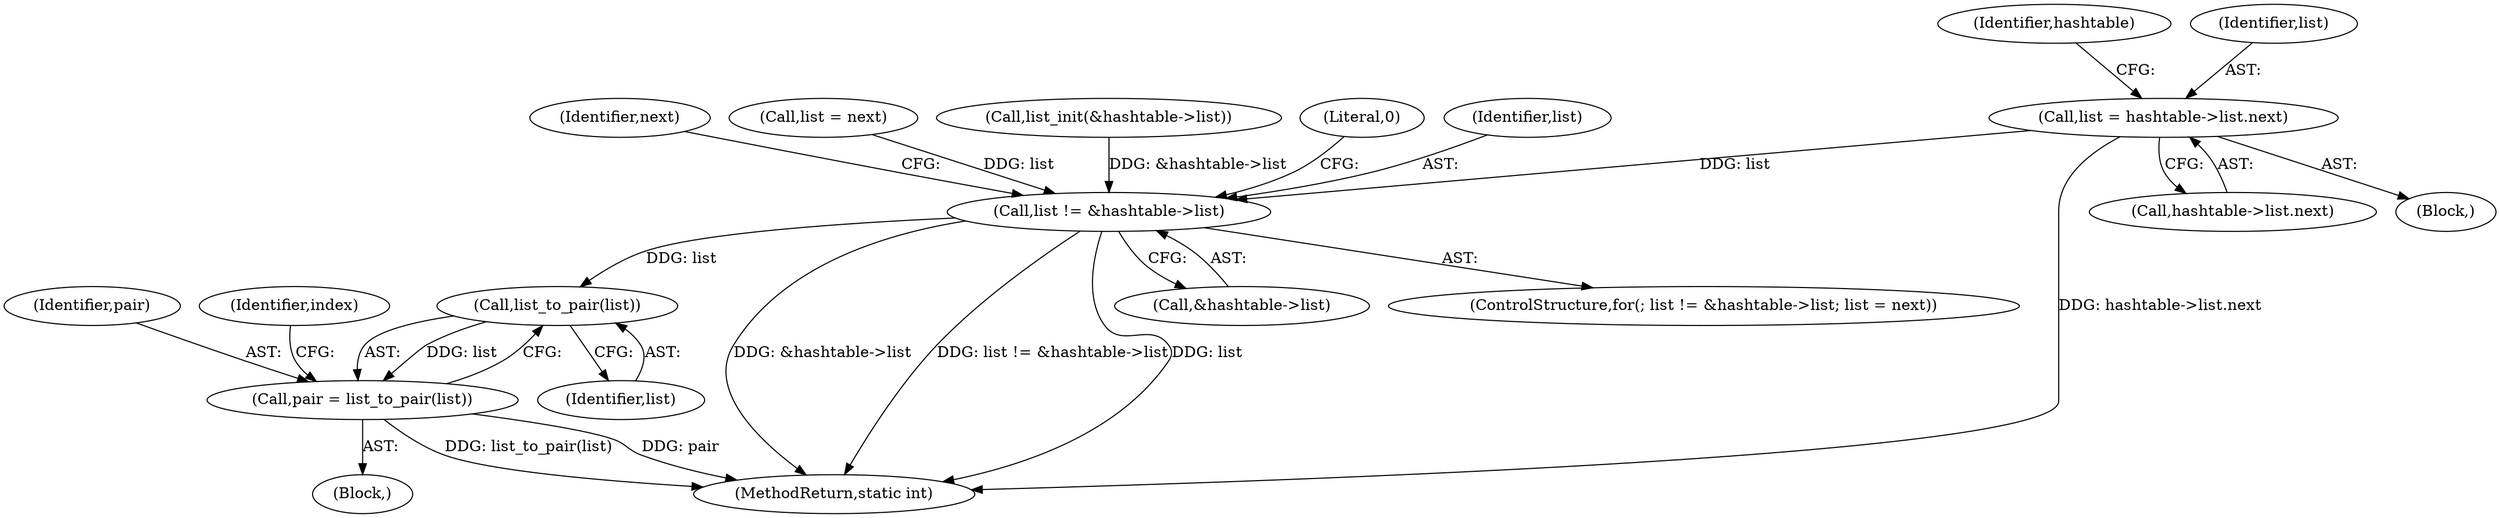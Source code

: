 digraph "0_jansson_8f80c2d83808150724d31793e6ade92749b1faa4_2@pointer" {
"1000169" [label="(Call,list = hashtable->list.next)"];
"1000182" [label="(Call,list != &hashtable->list)"];
"1000199" [label="(Call,list_to_pair(list))"];
"1000197" [label="(Call,pair = list_to_pair(list))"];
"1000222" [label="(MethodReturn,static int)"];
"1000184" [label="(Call,&hashtable->list)"];
"1000197" [label="(Call,pair = list_to_pair(list))"];
"1000198" [label="(Identifier,pair)"];
"1000199" [label="(Call,list_to_pair(list))"];
"1000193" [label="(Identifier,next)"];
"1000182" [label="(Call,list != &hashtable->list)"];
"1000188" [label="(Call,list = next)"];
"1000179" [label="(Identifier,hashtable)"];
"1000171" [label="(Call,hashtable->list.next)"];
"1000176" [label="(Call,list_init(&hashtable->list))"];
"1000191" [label="(Block,)"];
"1000221" [label="(Literal,0)"];
"1000169" [label="(Call,list = hashtable->list.next)"];
"1000202" [label="(Identifier,index)"];
"1000181" [label="(ControlStructure,for(; list != &hashtable->list; list = next))"];
"1000102" [label="(Block,)"];
"1000200" [label="(Identifier,list)"];
"1000183" [label="(Identifier,list)"];
"1000170" [label="(Identifier,list)"];
"1000169" -> "1000102"  [label="AST: "];
"1000169" -> "1000171"  [label="CFG: "];
"1000170" -> "1000169"  [label="AST: "];
"1000171" -> "1000169"  [label="AST: "];
"1000179" -> "1000169"  [label="CFG: "];
"1000169" -> "1000222"  [label="DDG: hashtable->list.next"];
"1000169" -> "1000182"  [label="DDG: list"];
"1000182" -> "1000181"  [label="AST: "];
"1000182" -> "1000184"  [label="CFG: "];
"1000183" -> "1000182"  [label="AST: "];
"1000184" -> "1000182"  [label="AST: "];
"1000193" -> "1000182"  [label="CFG: "];
"1000221" -> "1000182"  [label="CFG: "];
"1000182" -> "1000222"  [label="DDG: &hashtable->list"];
"1000182" -> "1000222"  [label="DDG: list != &hashtable->list"];
"1000182" -> "1000222"  [label="DDG: list"];
"1000188" -> "1000182"  [label="DDG: list"];
"1000176" -> "1000182"  [label="DDG: &hashtable->list"];
"1000182" -> "1000199"  [label="DDG: list"];
"1000199" -> "1000197"  [label="AST: "];
"1000199" -> "1000200"  [label="CFG: "];
"1000200" -> "1000199"  [label="AST: "];
"1000197" -> "1000199"  [label="CFG: "];
"1000199" -> "1000197"  [label="DDG: list"];
"1000197" -> "1000191"  [label="AST: "];
"1000198" -> "1000197"  [label="AST: "];
"1000202" -> "1000197"  [label="CFG: "];
"1000197" -> "1000222"  [label="DDG: list_to_pair(list)"];
"1000197" -> "1000222"  [label="DDG: pair"];
}
